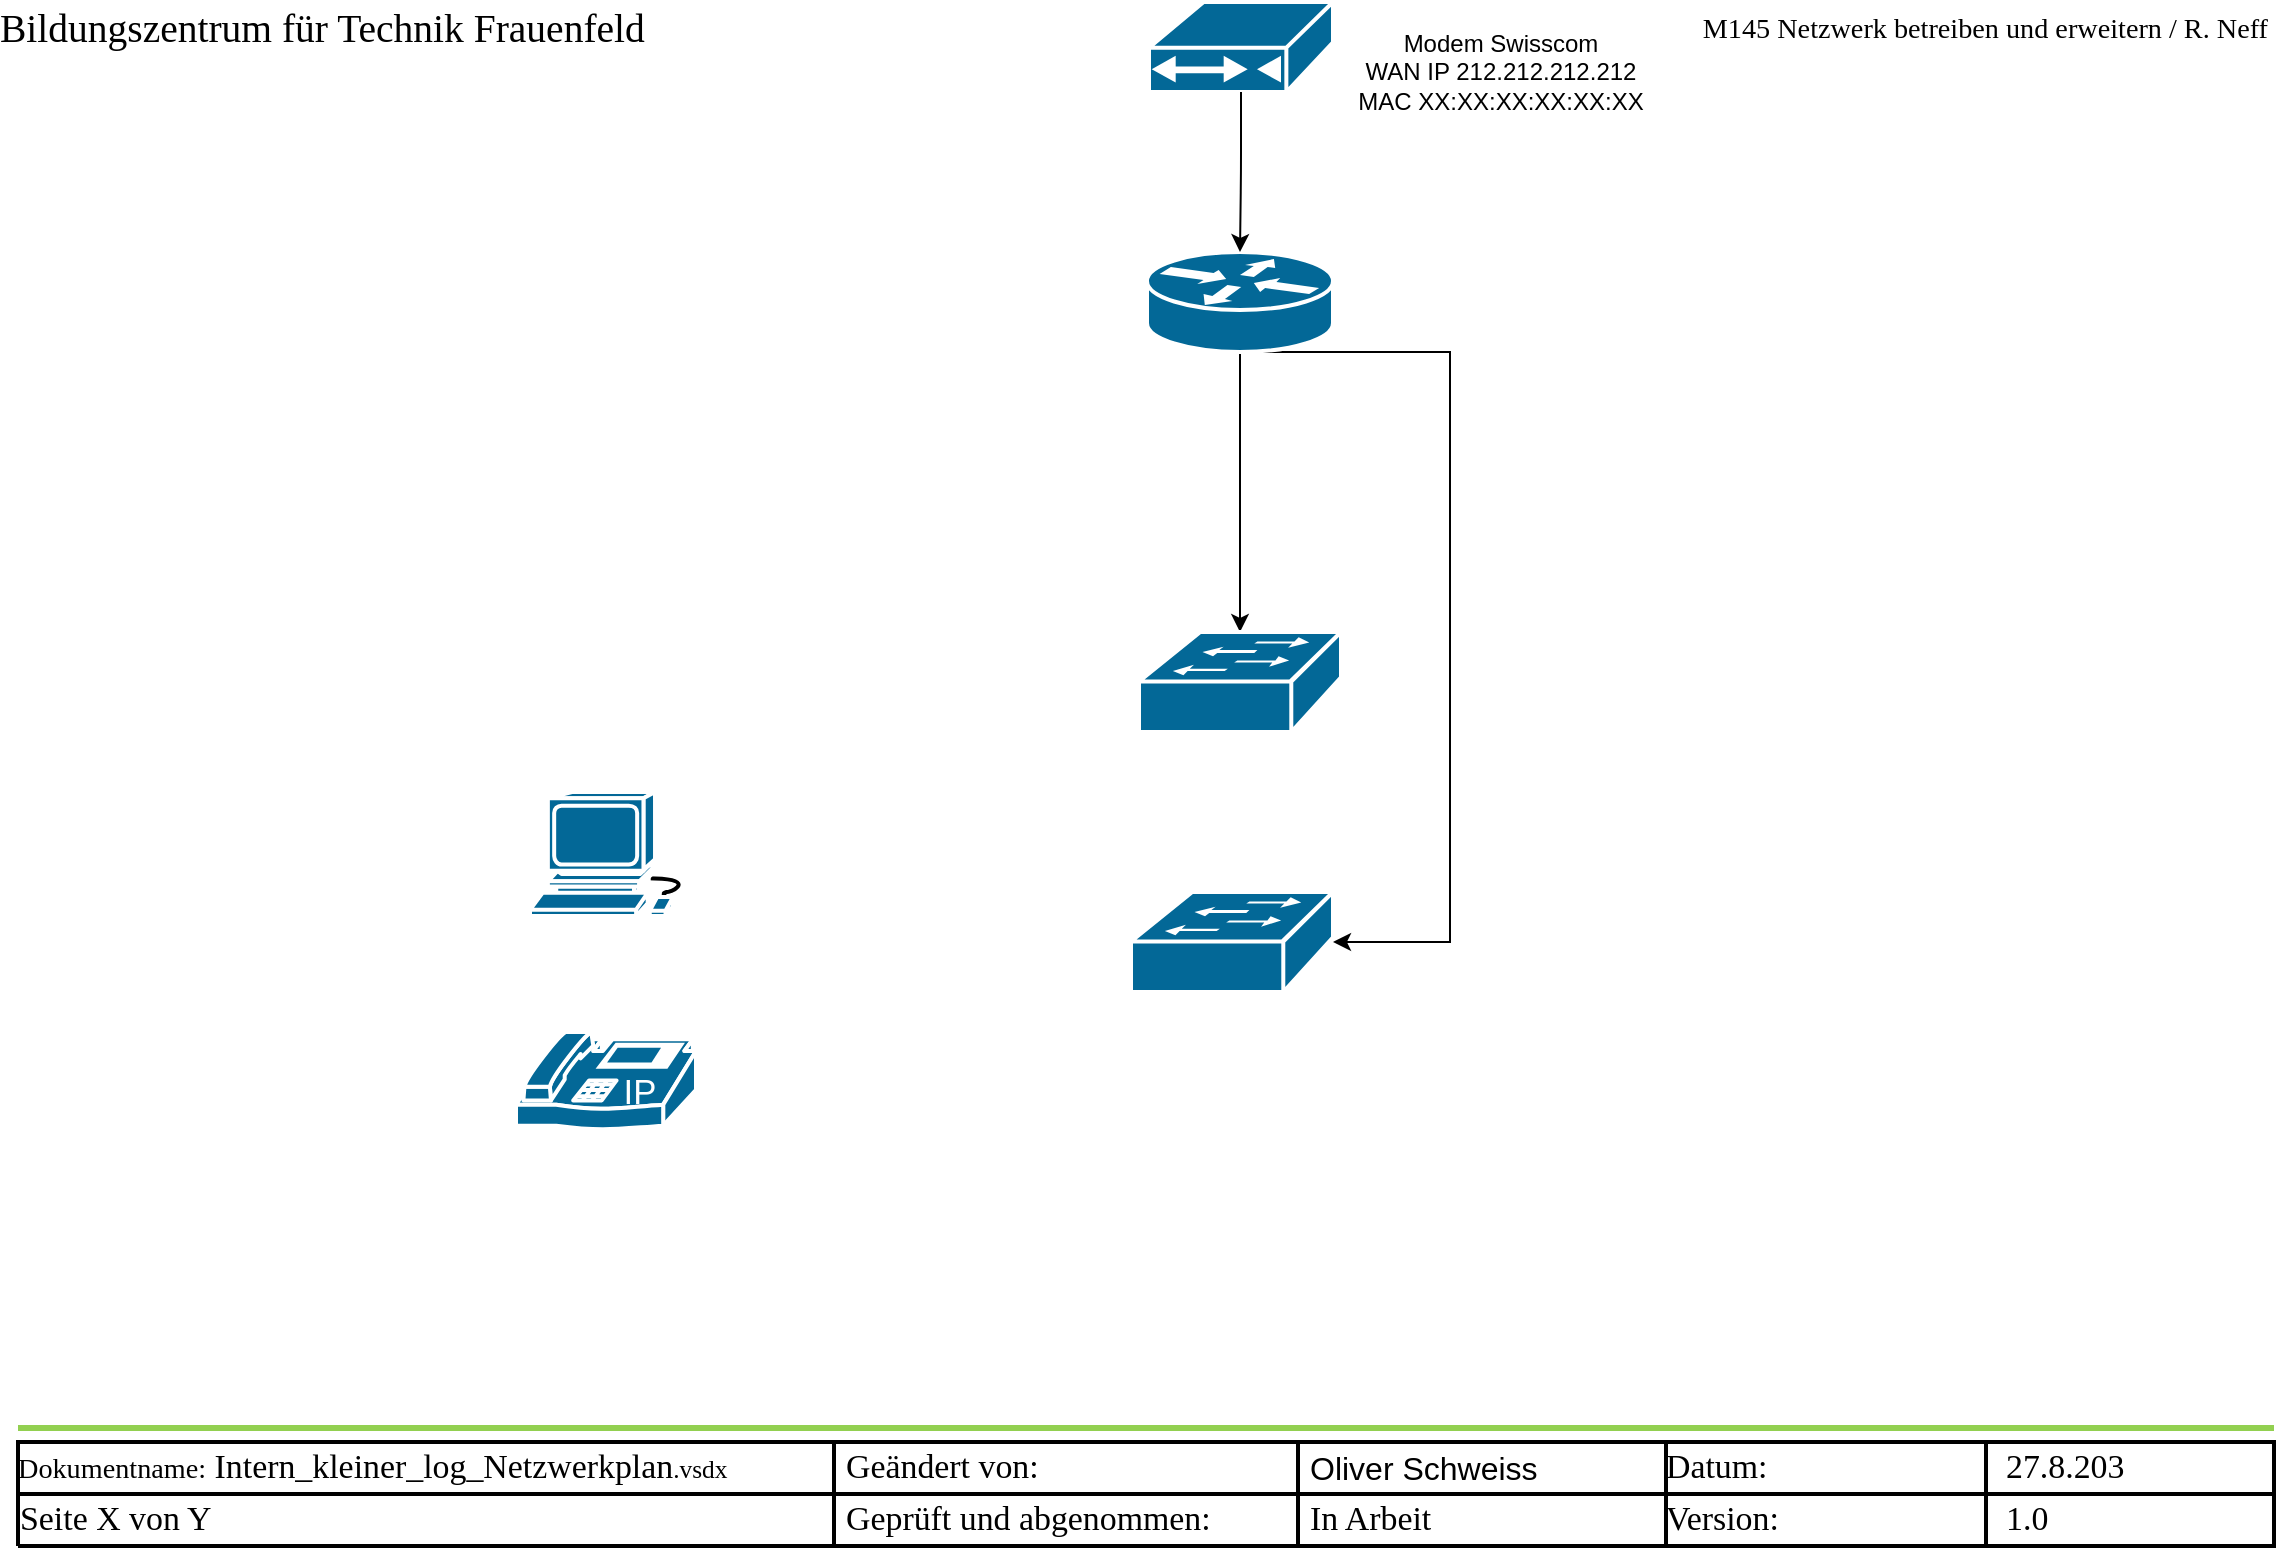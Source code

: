 <mxfile version="28.1.1">
  <diagram id="6a731a19-8d31-9384-78a2-239565b7b9f0" name="Page-1">
    <mxGraphModel dx="1056" dy="565" grid="1" gridSize="10" guides="1" tooltips="1" connect="1" arrows="1" fold="1" page="1" pageScale="1" pageWidth="827" pageHeight="1169" background="none" math="0" shadow="0">
      <root>
        <mxCell id="0" />
        <mxCell id="1" parent="0" />
        <UserObject label="&lt;div style=&quot;font-size: 1px&quot;&gt;&lt;p style=&quot;text-align:right;margin-left:0;margin-right:0;margin-top:0px;margin-bottom:0px;text-indent:0;vertical-align:middle;direction:ltr;&quot;&gt;&lt;font style=&quot;font-size:14.11px;font-family:Calibri;color:#000000;direction:ltr;letter-spacing:0px;line-height:120%;opacity:1&quot;&gt;M145 Netzwerk betreiben und erweitern / R. Neff&lt;br/&gt;&lt;/font&gt;&lt;/p&gt;&lt;/div&gt;" tags="Hintergrund" id="9T-NRT_zawxFK1ZStoib-2258">
          <mxCell style="verticalAlign=middle;align=right;overflow=width;vsdxID=5;fillColor=none;gradientColor=none;shape=stencil(nZBLDoAgDERP0z3SIyjew0SURgSD+Lu9kMZoXLhwN9O+tukAlrNpJg1SzDH4QW/URgNYgZTkjA4UkwJUgGXng+6DX1zLfmoymdXo17xh5zmRJ6Q42BWCfc2oJfdAr+Yv+AP9Cb7OJ3H/2JG1HNGz/84klThPVCc=);strokeColor=none;strokeWidth=2;points=[];labelBackgroundColor=none;rounded=0;html=1;whiteSpace=wrap;" parent="1" vertex="1">
            <mxGeometry x="802" y="26" width="357" height="24" as="geometry" />
          </mxCell>
        </UserObject>
        <UserObject label="&lt;div style=&quot;font-size: 1px&quot;&gt;&lt;p style=&quot;text-align:left;margin-left:0;margin-right:0;margin-top:0px;margin-bottom:0px;text-indent:0;vertical-align:middle;direction:ltr;&quot;&gt;&lt;font style=&quot;font-size:19.76px;font-family:Calibri;color:#000000;direction:ltr;letter-spacing:0px;line-height:120%;opacity:1&quot;&gt;Bildungszentrum für Technik Frauenfeld&lt;br/&gt;&lt;/font&gt;&lt;/p&gt;&lt;/div&gt;" tags="Hintergrund" id="9T-NRT_zawxFK1ZStoib-2259">
          <mxCell style="verticalAlign=middle;align=left;overflow=width;vsdxID=6;fillColor=none;gradientColor=none;shape=stencil(nZBLDoAgDERP0z3SIyjew0SURgSD+Lu9kMZoXLhwN9O+tukAlrNpJg1SzDH4QW/URgNYgZTkjA4UkwJUgGXng+6DX1zLfmoymdXo17xh5zmRJ6Q42BWCfc2oJfdAr+Yv+AP9Cb7OJ3H/2JG1HNGz/84klThPVCc=);strokeColor=none;strokeWidth=2;points=[];labelBackgroundColor=none;rounded=0;html=1;whiteSpace=wrap;" parent="1" vertex="1">
            <mxGeometry x="25" y="25" width="922" height="26" as="geometry" />
          </mxCell>
        </UserObject>
        <UserObject label="" tags="Hintergrund" id="9T-NRT_zawxFK1ZStoib-2260">
          <mxCell style="vsdxID=8;fillColor=none;gradientColor=none;points=[];labelBackgroundColor=none;rounded=0;strokeColor=none;html=1;whiteSpace=wrap;" parent="1" vertex="1">
            <mxGeometry x="34" y="738" width="1128" height="60" as="geometry" />
          </mxCell>
        </UserObject>
        <mxCell id="9T-NRT_zawxFK1ZStoib-2261" style="vsdxID=10;fillColor=#FFFFFF;gradientColor=none;shape=stencil(nZBLDoAgDERP0z3SIyjew0SURgSD+Lu9kMZoXLhwN9O+tukAlrNpJg1SzDH4QW/URgNYgZTkjA4UkwJUgGXng+6DX1zLfmoymdXo17xh5zmRJ6Q42BWCfc2oJfdAr+Yv+AP9Cb7OJ3H/2JG1HNGz/84klThPVCc=);strokeColor=#000000;strokeWidth=2;points=[];labelBackgroundColor=none;rounded=0;html=1;whiteSpace=wrap;" parent="9T-NRT_zawxFK1ZStoib-2260" vertex="1">
          <mxGeometry y="7" width="1128" height="52" as="geometry" />
        </mxCell>
        <mxCell id="9T-NRT_zawxFK1ZStoib-2262" value="&lt;div style=&quot;font-size: 1px&quot;&gt;&lt;p style=&quot;text-align:left;margin-left:0;margin-right:0;margin-top:0px;margin-bottom:0px;text-indent:0;vertical-align:middle;direction:ltr;&quot;&gt;&lt;font style=&quot;font-size:16.93px;font-family:Calibri;color:#000000;direction:ltr;letter-spacing:0px;line-height:120%;opacity:1&quot;&gt;Datum:&lt;br/&gt;&lt;/font&gt;&lt;/p&gt;&lt;/div&gt;" style="verticalAlign=middle;align=left;overflow=width;vsdxID=14;fillColor=none;gradientColor=none;shape=stencil(nZBLDoAgDERP0z3SIyjew0SURgSD+Lu9kMZoXLhwN9O+tukAlrNpJg1SzDH4QW/URgNYgZTkjA4UkwJUgGXng+6DX1zLfmoymdXo17xh5zmRJ6Q42BWCfc2oJfdAr+Yv+AP9Cb7OJ3H/2JG1HNGz/84klThPVCc=);strokeColor=none;strokeWidth=2;points=[];labelBackgroundColor=none;rounded=0;html=1;whiteSpace=wrap;" parent="9T-NRT_zawxFK1ZStoib-2260" vertex="1">
          <mxGeometry x="824" y="9" width="164" height="22" as="geometry" />
        </mxCell>
        <mxCell id="9T-NRT_zawxFK1ZStoib-2263" value="&lt;div style=&quot;font-size: 1px&quot;&gt;&lt;p style=&quot;text-align:left;margin-left:0;margin-right:0;margin-top:0px;margin-bottom:0px;text-indent:0;vertical-align:middle;direction:ltr;&quot;&gt;&lt;font style=&quot;font-size:16.93px;font-family:Calibri;color:#000000;direction:ltr;letter-spacing:0px;line-height:120%;opacity:1&quot;&gt;Version:&lt;br/&gt;&lt;/font&gt;&lt;/p&gt;&lt;/div&gt;" style="verticalAlign=middle;align=left;overflow=width;vsdxID=15;fillColor=none;gradientColor=none;shape=stencil(nZBLDoAgDERP0z3SIyjew0SURgSD+Lu9kMZoXLhwN9O+tukAlrNpJg1SzDH4QW/URgNYgZTkjA4UkwJUgGXng+6DX1zLfmoymdXo17xh5zmRJ6Q42BWCfc2oJfdAr+Yv+AP9Cb7OJ3H/2JG1HNGz/84klThPVCc=);strokeColor=none;strokeWidth=2;points=[];labelBackgroundColor=none;rounded=0;html=1;whiteSpace=wrap;" parent="9T-NRT_zawxFK1ZStoib-2260" vertex="1">
          <mxGeometry x="824" y="35" width="164" height="22" as="geometry" />
        </mxCell>
        <mxCell id="9T-NRT_zawxFK1ZStoib-2264" value="&lt;div style=&quot;font-size: 1px&quot;&gt;&lt;p style=&quot;text-align:left;margin-left:0;margin-right:0;margin-top:0px;margin-bottom:0px;text-indent:0;vertical-align:middle;direction:ltr;&quot;&gt;&lt;font style=&quot;font-size: 16.93px; font-family: Calibri; color: rgb(0, 0, 0); direction: ltr; letter-spacing: 0px; line-height: 120%; opacity: 1;&quot;&gt;1.0&lt;/font&gt;&lt;/p&gt;&lt;/div&gt;" style="verticalAlign=middle;align=left;overflow=width;vsdxID=16;fillColor=none;gradientColor=none;shape=stencil(nZBLDoAgDERP0z3SIyjew0SURgSD+Lu9kMZoXLhwN9O+tukAlrNpJg1SzDH4QW/URgNYgZTkjA4UkwJUgGXng+6DX1zLfmoymdXo17xh5zmRJ6Q42BWCfc2oJfdAr+Yv+AP9Cb7OJ3H/2JG1HNGz/84klThPVCc=);strokeColor=none;strokeWidth=2;points=[];labelBackgroundColor=none;rounded=0;html=1;whiteSpace=wrap;" parent="9T-NRT_zawxFK1ZStoib-2260" vertex="1">
          <mxGeometry x="994" y="35" width="130" height="22" as="geometry" />
        </mxCell>
        <mxCell id="9T-NRT_zawxFK1ZStoib-2265" value="&lt;div style=&quot;font-size: 1px&quot;&gt;&lt;p style=&quot;text-align:left;margin-left:0;margin-right:0;margin-top:0px;margin-bottom:0px;text-indent:0;vertical-align:middle;direction:ltr;&quot;&gt;&lt;font style=&quot;font-size: 16.93px; font-family: Calibri; color: rgb(0, 0, 0); direction: ltr; letter-spacing: 0px; line-height: 120%; opacity: 1;&quot;&gt;27.8.203&lt;/font&gt;&lt;/p&gt;&lt;/div&gt;" style="verticalAlign=middle;align=left;overflow=width;vsdxID=17;fillColor=none;gradientColor=none;shape=stencil(nZBLDoAgDERP0z3SIyjew0SURgSD+Lu9kMZoXLhwN9O+tukAlrNpJg1SzDH4QW/URgNYgZTkjA4UkwJUgGXng+6DX1zLfmoymdXo17xh5zmRJ6Q42BWCfc2oJfdAr+Yv+AP9Cb7OJ3H/2JG1HNGz/84klThPVCc=);strokeColor=none;strokeWidth=2;points=[];labelBackgroundColor=none;rounded=0;html=1;whiteSpace=wrap;" parent="9T-NRT_zawxFK1ZStoib-2260" vertex="1">
          <mxGeometry x="994" y="9" width="130" height="22" as="geometry" />
        </mxCell>
        <mxCell id="9T-NRT_zawxFK1ZStoib-2266" value="&lt;div style=&quot;font-size: 1px&quot;&gt;&lt;p style=&quot;text-align:left;margin-left:0;margin-right:0;margin-top:0px;margin-bottom:0px;text-indent:0;vertical-align:middle;direction:ltr;&quot;&gt;&lt;font style=&quot;font-size:16.93px;font-family:Calibri;color:#000000;direction:ltr;letter-spacing:0px;line-height:120%;opacity:1&quot;&gt;Geändert von:&lt;br/&gt;&lt;/font&gt;&lt;/p&gt;&lt;/div&gt;" style="verticalAlign=middle;align=left;overflow=width;vsdxID=20;fillColor=none;gradientColor=none;shape=stencil(nZBLDoAgDERP0z3SIyjew0SURgSD+Lu9kMZoXLhwN9O+tukAlrNpJg1SzDH4QW/URgNYgZTkjA4UkwJUgGXng+6DX1zLfmoymdXo17xh5zmRJ6Q42BWCfc2oJfdAr+Yv+AP9Cb7OJ3H/2JG1HNGz/84klThPVCc=);strokeColor=none;strokeWidth=2;points=[];labelBackgroundColor=none;rounded=0;html=1;whiteSpace=wrap;" parent="9T-NRT_zawxFK1ZStoib-2260" vertex="1">
          <mxGeometry x="414" y="9" width="164" height="22" as="geometry" />
        </mxCell>
        <mxCell id="9T-NRT_zawxFK1ZStoib-2267" value="&lt;div&gt;&lt;p style=&quot;text-align:left;margin-left:0;margin-right:0;margin-top:0px;margin-bottom:0px;text-indent:0;vertical-align:middle;direction:ltr;&quot;&gt;&lt;font style=&quot;font-size: 16px;&quot;&gt;Oliver Schweiss&lt;font style=&quot;font-family: Calibri; color: rgb(0, 0, 0); direction: ltr; letter-spacing: 0px; line-height: 120%; opacity: 1;&quot;&gt;&lt;br&gt;&lt;/font&gt;&lt;/font&gt;&lt;/p&gt;&lt;/div&gt;" style="verticalAlign=middle;align=left;overflow=width;vsdxID=21;fillColor=none;gradientColor=none;shape=stencil(nZBLDoAgDERP0z3SIyjew0SURgSD+Lu9kMZoXLhwN9O+tukAlrNpJg1SzDH4QW/URgNYgZTkjA4UkwJUgGXng+6DX1zLfmoymdXo17xh5zmRJ6Q42BWCfc2oJfdAr+Yv+AP9Cb7OJ3H/2JG1HNGz/84klThPVCc=);strokeColor=none;strokeWidth=2;points=[];labelBackgroundColor=none;rounded=0;html=1;whiteSpace=wrap;" parent="9T-NRT_zawxFK1ZStoib-2260" vertex="1">
          <mxGeometry x="646" y="9" width="164" height="22" as="geometry" />
        </mxCell>
        <mxCell id="9T-NRT_zawxFK1ZStoib-2268" value="&lt;div style=&quot;font-size: 1px&quot;&gt;&lt;p style=&quot;text-align:left;margin-left:0;margin-right:0;margin-top:0px;margin-bottom:0px;text-indent:0;vertical-align:middle;direction:ltr;&quot;&gt;&lt;font style=&quot;font-size:16.93px;font-family:Calibri;color:#000000;direction:ltr;letter-spacing:0px;line-height:120%;opacity:1&quot;&gt;Geprüft und abgenommen:&lt;br/&gt;&lt;/font&gt;&lt;/p&gt;&lt;/div&gt;" style="verticalAlign=middle;align=left;overflow=width;vsdxID=22;fillColor=none;gradientColor=none;shape=stencil(nZBLDoAgDERP0z3SIyjew0SURgSD+Lu9kMZoXLhwN9O+tukAlrNpJg1SzDH4QW/URgNYgZTkjA4UkwJUgGXng+6DX1zLfmoymdXo17xh5zmRJ6Q42BWCfc2oJfdAr+Yv+AP9Cb7OJ3H/2JG1HNGz/84klThPVCc=);strokeColor=none;strokeWidth=2;points=[];labelBackgroundColor=none;rounded=0;html=1;whiteSpace=wrap;" parent="9T-NRT_zawxFK1ZStoib-2260" vertex="1">
          <mxGeometry x="414" y="35" width="217" height="22" as="geometry" />
        </mxCell>
        <mxCell id="9T-NRT_zawxFK1ZStoib-2269" value="&lt;div style=&quot;font-size: 1px&quot;&gt;&lt;p style=&quot;text-align:left;margin-left:0;margin-right:0;margin-top:0px;margin-bottom:0px;text-indent:0;vertical-align:middle;direction:ltr;&quot;&gt;&lt;font style=&quot;font-size:16.93px;font-family:Calibri;color:#000000;direction:ltr;letter-spacing:0px;line-height:120%;opacity:1&quot;&gt;In Arbeit&lt;br/&gt;&lt;/font&gt;&lt;/p&gt;&lt;/div&gt;" style="verticalAlign=middle;align=left;overflow=width;vsdxID=23;fillColor=none;gradientColor=none;shape=stencil(nZBLDoAgDERP0z3SIyjew0SURgSD+Lu9kMZoXLhwN9O+tukAlrNpJg1SzDH4QW/URgNYgZTkjA4UkwJUgGXng+6DX1zLfmoymdXo17xh5zmRJ6Q42BWCfc2oJfdAr+Yv+AP9Cb7OJ3H/2JG1HNGz/84klThPVCc=);strokeColor=none;strokeWidth=2;points=[];labelBackgroundColor=none;rounded=0;html=1;whiteSpace=wrap;" parent="9T-NRT_zawxFK1ZStoib-2260" vertex="1">
          <mxGeometry x="646" y="35" width="164" height="22" as="geometry" />
        </mxCell>
        <mxCell id="9T-NRT_zawxFK1ZStoib-2270" value="&lt;div style=&quot;font-size: 1px&quot;&gt;&lt;p style=&quot;text-align:left;margin-left:0;margin-right:0;margin-top:0px;margin-bottom:0px;text-indent:0;vertical-align:middle;direction:ltr;&quot;&gt;&lt;font style=&quot;font-size:14.11px;font-family:Calibri;color:#000000;direction:ltr;letter-spacing:0px;line-height:120%;opacity:1&quot;&gt;Dokumentname:&lt;/font&gt;&lt;font style=&quot;font-size:16.93px;font-family:Themed;color:#000000;direction:ltr;letter-spacing:0px;line-height:120%;opacity:1&quot;&gt; Intern_kleiner_log_Netzwerkplan&lt;/font&gt;&lt;font style=&quot;font-size:12.7px;font-family:Themed;color:#000000;direction:ltr;letter-spacing:0px;line-height:120%;opacity:1&quot;&gt;.vsdx&lt;br/&gt;&lt;/font&gt;&lt;/p&gt;&lt;/div&gt;" style="verticalAlign=middle;align=left;overflow=width;vsdxID=24;fillColor=none;gradientColor=none;shape=stencil(nZBLDoAgDERP0z3SIyjew0SURgSD+Lu9kMZoXLhwN9O+tukAlrNpJg1SzDH4QW/URgNYgZTkjA4UkwJUgGXng+6DX1zLfmoymdXo17xh5zmRJ6Q42BWCfc2oJfdAr+Yv+AP9Cb7OJ3H/2JG1HNGz/84klThPVCc=);strokeColor=none;strokeWidth=2;points=[];labelBackgroundColor=none;rounded=0;html=1;whiteSpace=wrap;" parent="9T-NRT_zawxFK1ZStoib-2260" vertex="1">
          <mxGeometry y="9" width="408" height="22" as="geometry" />
        </mxCell>
        <mxCell id="9T-NRT_zawxFK1ZStoib-2271" value="&lt;div style=&quot;font-size: 1px&quot;&gt;&lt;p style=&quot;text-align:left;margin-left:0;margin-right:0;margin-top:0px;margin-bottom:0px;text-indent:0;vertical-align:middle;direction:ltr;&quot;&gt;&lt;font style=&quot;font-size:16.93px;font-family:Calibri;color:#000000;direction:ltr;letter-spacing:0px;line-height:120%;opacity:1&quot;&gt;Seite &lt;/font&gt;&lt;font style=&quot;font-size:16.93px;font-family:Themed;color:#000000;direction:ltr;letter-spacing:0px;line-height:120%;opacity:1&quot;&gt;X von Y&lt;br/&gt;&lt;/font&gt;&lt;/p&gt;&lt;/div&gt;" style="verticalAlign=middle;align=left;overflow=width;vsdxID=25;fillColor=none;gradientColor=none;shape=stencil(nZBLDoAgDERP0z3SIyjew0SURgSD+Lu9kMZoXLhwN9O+tukAlrNpJg1SzDH4QW/URgNYgZTkjA4UkwJUgGXng+6DX1zLfmoymdXo17xh5zmRJ6Q42BWCfc2oJfdAr+Yv+AP9Cb7OJ3H/2JG1HNGz/84klThPVCc=);strokeColor=none;strokeWidth=2;points=[];labelBackgroundColor=none;rounded=0;html=1;whiteSpace=wrap;" parent="9T-NRT_zawxFK1ZStoib-2260" vertex="1">
          <mxGeometry x="1" y="35" width="408" height="22" as="geometry" />
        </mxCell>
        <UserObject label="" tags="Hintergrund" id="9T-NRT_zawxFK1ZStoib-2272">
          <mxCell style="vsdxID=9;edgeStyle=none;startArrow=none;endArrow=none;startSize=5;endSize=5;strokeWidth=3;strokeColor=#92d050;spacingTop=0;spacingBottom=0;spacingLeft=0;spacingRight=0;verticalAlign=middle;html=1;labelBackgroundColor=#ffffff;rounded=0;" parent="9T-NRT_zawxFK1ZStoib-2260" edge="1">
            <mxGeometry relative="1" as="geometry">
              <mxPoint as="offset" />
              <Array as="points" />
              <mxPoint as="sourcePoint" />
              <mxPoint x="1128" as="targetPoint" />
            </mxGeometry>
          </mxCell>
        </UserObject>
        <UserObject label="" tags="Hintergrund" id="9T-NRT_zawxFK1ZStoib-2273">
          <mxCell style="vsdxID=11;edgeStyle=none;startArrow=none;endArrow=none;startSize=5;endSize=5;strokeWidth=2;strokeColor=#000000;spacingTop=0;spacingBottom=0;spacingLeft=0;spacingRight=0;verticalAlign=middle;html=1;labelBackgroundColor=#ffffff;rounded=0;" parent="9T-NRT_zawxFK1ZStoib-2260" edge="1">
            <mxGeometry relative="1" as="geometry">
              <mxPoint as="offset" />
              <Array as="points" />
              <mxPoint y="33" as="sourcePoint" />
              <mxPoint x="1128" y="33" as="targetPoint" />
            </mxGeometry>
          </mxCell>
        </UserObject>
        <UserObject label="" tags="Hintergrund" id="9T-NRT_zawxFK1ZStoib-2274">
          <mxCell style="vsdxID=12;edgeStyle=none;startArrow=none;endArrow=none;startSize=5;endSize=5;strokeWidth=2;strokeColor=#000000;spacingTop=0;spacingBottom=0;spacingLeft=0;spacingRight=0;verticalAlign=middle;html=1;labelBackgroundColor=#ffffff;rounded=0;" parent="9T-NRT_zawxFK1ZStoib-2260" edge="1">
            <mxGeometry relative="1" as="geometry">
              <Array as="points" />
              <mxPoint x="824" y="7" as="sourcePoint" />
              <mxPoint x="824" y="60" as="targetPoint" />
            </mxGeometry>
          </mxCell>
        </UserObject>
        <UserObject label="" tags="Hintergrund" id="9T-NRT_zawxFK1ZStoib-2275">
          <mxCell style="vsdxID=13;edgeStyle=none;startArrow=none;endArrow=none;startSize=5;endSize=5;strokeWidth=2;strokeColor=#000000;spacingTop=0;spacingBottom=0;spacingLeft=0;spacingRight=0;verticalAlign=middle;html=1;labelBackgroundColor=#ffffff;rounded=0;" parent="9T-NRT_zawxFK1ZStoib-2260" edge="1">
            <mxGeometry relative="1" as="geometry">
              <Array as="points" />
              <mxPoint x="984" y="7" as="sourcePoint" />
              <mxPoint x="984" y="60" as="targetPoint" />
            </mxGeometry>
          </mxCell>
        </UserObject>
        <UserObject label="" tags="Hintergrund" id="9T-NRT_zawxFK1ZStoib-2276">
          <mxCell style="vsdxID=18;edgeStyle=none;startArrow=none;endArrow=none;startSize=5;endSize=5;strokeWidth=2;strokeColor=#000000;spacingTop=0;spacingBottom=0;spacingLeft=0;spacingRight=0;verticalAlign=middle;html=1;labelBackgroundColor=#ffffff;rounded=0;" parent="9T-NRT_zawxFK1ZStoib-2260" edge="1">
            <mxGeometry relative="1" as="geometry">
              <Array as="points" />
              <mxPoint x="640" y="7" as="sourcePoint" />
              <mxPoint x="640" y="60" as="targetPoint" />
            </mxGeometry>
          </mxCell>
        </UserObject>
        <UserObject label="" tags="Hintergrund" id="9T-NRT_zawxFK1ZStoib-2277">
          <mxCell style="vsdxID=19;edgeStyle=none;startArrow=none;endArrow=none;startSize=5;endSize=5;strokeWidth=2;strokeColor=#000000;spacingTop=0;spacingBottom=0;spacingLeft=0;spacingRight=0;verticalAlign=middle;html=1;labelBackgroundColor=#ffffff;rounded=0;" parent="9T-NRT_zawxFK1ZStoib-2260" edge="1">
            <mxGeometry relative="1" as="geometry">
              <Array as="points" />
              <mxPoint x="408" y="7" as="sourcePoint" />
              <mxPoint x="408" y="60" as="targetPoint" />
            </mxGeometry>
          </mxCell>
        </UserObject>
        <UserObject label="" tags="Verbinder" id="9T-NRT_zawxFK1ZStoib-2281">
          <mxCell parent="1" vertex="1" visible="0">
            <mxGeometry as="geometry" />
          </mxCell>
        </UserObject>
        <mxCell id="r_Pz0K5PyHvMV0sPQ83M-10" style="edgeStyle=orthogonalEdgeStyle;rounded=0;orthogonalLoop=1;jettySize=auto;html=1;" edge="1" parent="1" source="r_Pz0K5PyHvMV0sPQ83M-2" target="r_Pz0K5PyHvMV0sPQ83M-6">
          <mxGeometry relative="1" as="geometry" />
        </mxCell>
        <mxCell id="r_Pz0K5PyHvMV0sPQ83M-12" style="edgeStyle=orthogonalEdgeStyle;rounded=0;orthogonalLoop=1;jettySize=auto;html=1;exitX=0.5;exitY=1;exitDx=0;exitDy=0;exitPerimeter=0;" edge="1" parent="1" source="r_Pz0K5PyHvMV0sPQ83M-2" target="r_Pz0K5PyHvMV0sPQ83M-11">
          <mxGeometry relative="1" as="geometry">
            <Array as="points">
              <mxPoint x="750" y="200" />
              <mxPoint x="750" y="495" />
            </Array>
          </mxGeometry>
        </mxCell>
        <mxCell id="r_Pz0K5PyHvMV0sPQ83M-2" value="" style="shape=mxgraph.cisco.routers.router;sketch=0;html=1;pointerEvents=1;dashed=0;fillColor=#036897;strokeColor=#ffffff;strokeWidth=2;verticalLabelPosition=bottom;verticalAlign=top;align=center;outlineConnect=0;" vertex="1" parent="1">
          <mxGeometry x="598.5" y="150" width="93" height="50" as="geometry" />
        </mxCell>
        <mxCell id="r_Pz0K5PyHvMV0sPQ83M-3" value="" style="shape=mxgraph.cisco.modems_and_phones.ip_phone;sketch=0;html=1;pointerEvents=1;dashed=0;fillColor=#036897;strokeColor=#ffffff;strokeWidth=2;verticalLabelPosition=bottom;verticalAlign=top;align=center;outlineConnect=0;" vertex="1" parent="1">
          <mxGeometry x="283" y="540" width="90" height="50" as="geometry" />
        </mxCell>
        <mxCell id="r_Pz0K5PyHvMV0sPQ83M-4" value="" style="shape=mxgraph.cisco.computers_and_peripherals.workstation;sketch=0;html=1;pointerEvents=1;dashed=0;fillColor=#036897;strokeColor=#ffffff;strokeWidth=2;verticalLabelPosition=bottom;verticalAlign=top;align=center;outlineConnect=0;" vertex="1" parent="1">
          <mxGeometry x="290" y="420" width="83" height="62" as="geometry" />
        </mxCell>
        <mxCell id="r_Pz0K5PyHvMV0sPQ83M-6" value="" style="shape=mxgraph.cisco.switches.workgroup_switch;sketch=0;html=1;pointerEvents=1;dashed=0;fillColor=#036897;strokeColor=#ffffff;strokeWidth=2;verticalLabelPosition=bottom;verticalAlign=top;align=center;outlineConnect=0;" vertex="1" parent="1">
          <mxGeometry x="594.5" y="340" width="101" height="50" as="geometry" />
        </mxCell>
        <mxCell id="r_Pz0K5PyHvMV0sPQ83M-7" value="" style="shape=mxgraph.cisco.modems_and_phones.cable_modem;sketch=0;html=1;pointerEvents=1;dashed=0;fillColor=#036897;strokeColor=#ffffff;strokeWidth=2;verticalLabelPosition=bottom;verticalAlign=top;align=center;outlineConnect=0;" vertex="1" parent="1">
          <mxGeometry x="599.5" y="25" width="92" height="45" as="geometry" />
        </mxCell>
        <mxCell id="r_Pz0K5PyHvMV0sPQ83M-9" style="edgeStyle=orthogonalEdgeStyle;rounded=1;orthogonalLoop=1;jettySize=auto;html=1;exitX=0.5;exitY=1;exitDx=0;exitDy=0;exitPerimeter=0;entryX=0.5;entryY=0;entryDx=0;entryDy=0;entryPerimeter=0;curved=0;strokeColor=light-dark(#000000,#007FFF);" edge="1" parent="1" source="r_Pz0K5PyHvMV0sPQ83M-7" target="r_Pz0K5PyHvMV0sPQ83M-2">
          <mxGeometry relative="1" as="geometry" />
        </mxCell>
        <mxCell id="r_Pz0K5PyHvMV0sPQ83M-11" value="" style="shape=mxgraph.cisco.switches.workgroup_switch;sketch=0;html=1;pointerEvents=1;dashed=0;fillColor=#036897;strokeColor=#ffffff;strokeWidth=2;verticalLabelPosition=bottom;verticalAlign=top;align=center;outlineConnect=0;" vertex="1" parent="1">
          <mxGeometry x="590.5" y="470" width="101" height="50" as="geometry" />
        </mxCell>
        <mxCell id="r_Pz0K5PyHvMV0sPQ83M-13" value="&lt;div&gt;Modem Swisscom&lt;/div&gt;&lt;div&gt;WAN IP 212.212.212.212&lt;/div&gt;&lt;div&gt;MAC XX:XX:XX:XX:XX:XX&lt;/div&gt;" style="text;html=1;align=center;verticalAlign=middle;resizable=0;points=[];autosize=1;strokeColor=none;fillColor=none;" vertex="1" parent="1">
          <mxGeometry x="690" y="30" width="170" height="60" as="geometry" />
        </mxCell>
      </root>
    </mxGraphModel>
  </diagram>
</mxfile>
